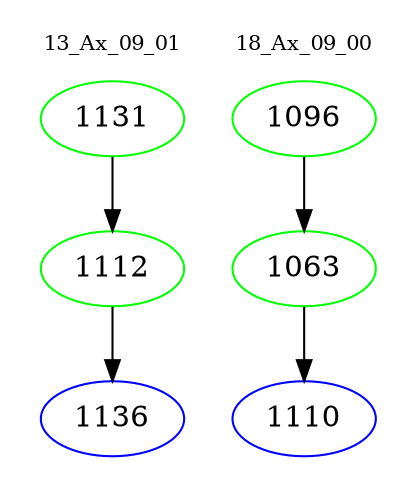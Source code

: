 digraph{
subgraph cluster_0 {
color = white
label = "13_Ax_09_01";
fontsize=10;
T0_1131 [label="1131", color="green"]
T0_1131 -> T0_1112 [color="black"]
T0_1112 [label="1112", color="green"]
T0_1112 -> T0_1136 [color="black"]
T0_1136 [label="1136", color="blue"]
}
subgraph cluster_1 {
color = white
label = "18_Ax_09_00";
fontsize=10;
T1_1096 [label="1096", color="green"]
T1_1096 -> T1_1063 [color="black"]
T1_1063 [label="1063", color="green"]
T1_1063 -> T1_1110 [color="black"]
T1_1110 [label="1110", color="blue"]
}
}
